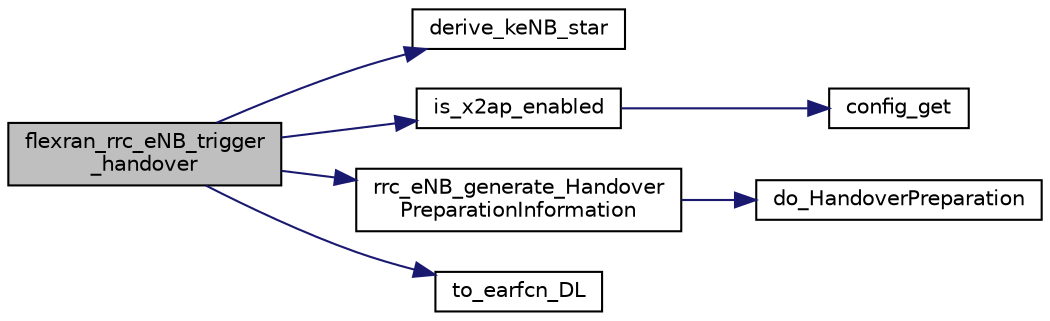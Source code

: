 digraph "flexran_rrc_eNB_trigger_handover"
{
 // LATEX_PDF_SIZE
  edge [fontname="Helvetica",fontsize="10",labelfontname="Helvetica",labelfontsize="10"];
  node [fontname="Helvetica",fontsize="10",shape=record];
  rankdir="LR";
  Node1 [label="flexran_rrc_eNB_trigger\l_handover",height=0.2,width=0.4,color="black", fillcolor="grey75", style="filled", fontcolor="black",tooltip=" "];
  Node1 -> Node2 [color="midnightblue",fontsize="10",style="solid",fontname="Helvetica"];
  Node2 [label="derive_keNB_star",height=0.2,width=0.4,color="black", fillcolor="white", style="filled",URL="$rrc__eNB_8c.html#aec1af281b22c2e3362f160e54ed55f9b",tooltip=" "];
  Node1 -> Node3 [color="midnightblue",fontsize="10",style="solid",fontname="Helvetica"];
  Node3 [label="is_x2ap_enabled",height=0.2,width=0.4,color="black", fillcolor="white", style="filled",URL="$group__em.html#ga81d214b69fc133f5faedf30e929a4a2d",tooltip=" "];
  Node3 -> Node4 [color="midnightblue",fontsize="10",style="solid",fontname="Helvetica"];
  Node4 [label="config_get",height=0.2,width=0.4,color="black", fillcolor="white", style="filled",URL="$cu__test_8c.html#a3d38a8623290b9d0a89306036e1c53b4",tooltip=" "];
  Node1 -> Node5 [color="midnightblue",fontsize="10",style="solid",fontname="Helvetica"];
  Node5 [label="rrc_eNB_generate_Handover\lPreparationInformation",height=0.2,width=0.4,color="black", fillcolor="white", style="filled",URL="$group____rrc.html#ga7ffb976969c1661e8915f9ff3d252bda",tooltip=" "];
  Node5 -> Node6 [color="midnightblue",fontsize="10",style="solid",fontname="Helvetica"];
  Node6 [label="do_HandoverPreparation",height=0.2,width=0.4,color="black", fillcolor="white", style="filled",URL="$asn1__msg_8c.html#aaf5bb5f4557aaa6f76dd167241b513c4",tooltip=" "];
  Node1 -> Node7 [color="midnightblue",fontsize="10",style="solid",fontname="Helvetica"];
  Node7 [label="to_earfcn_DL",height=0.2,width=0.4,color="black", fillcolor="white", style="filled",URL="$rrc__eNB_8c.html#ac9220a0d6d7da8f2ee70f93aa42a5277",tooltip=" "];
}
